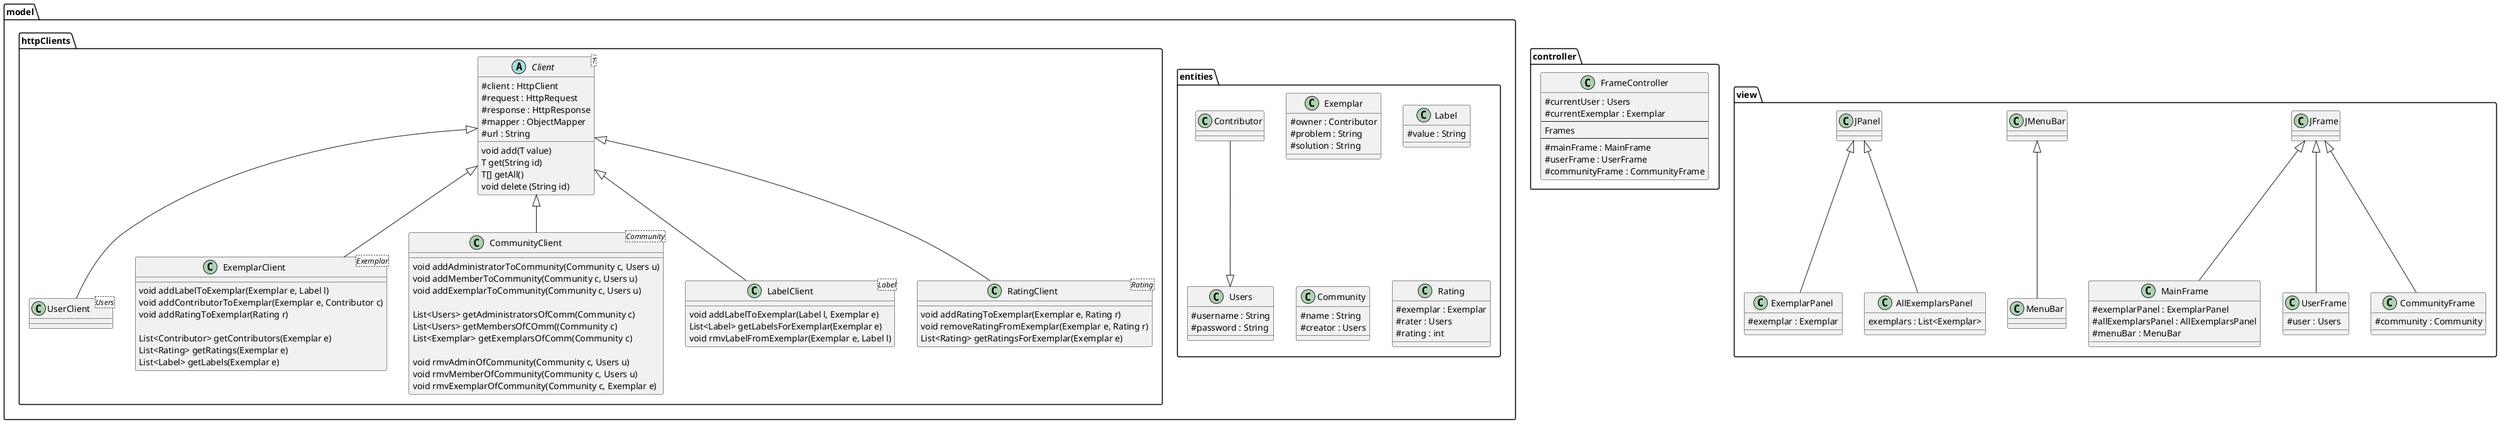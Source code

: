 @startuml
skinparam classAttributeIconSize 0
package controller{
class FrameController{
#currentUser : Users
#currentExemplar : Exemplar
--
Frames
--
#mainFrame : MainFrame
#userFrame : UserFrame
#communityFrame : CommunityFrame
}
}

package view{
class MainFrame extends JFrame{
#exemplarPanel : ExemplarPanel
#allExemplarsPanel : AllExemplarsPanel
#menuBar : MenuBar
}
class MenuBar extends JMenuBar{

}
class UserFrame extends JFrame{
#user : Users
}

class CommunityFrame extends JFrame{
#community : Community
}
class ExemplarPanel extends JPanel{
#exemplar : Exemplar
}
class AllExemplarsPanel extends JPanel{
exemplars : List<Exemplar>
}
}

package model{
package entities{

class Exemplar{
#owner : Contributor
#problem : String
#solution : String
}

class Users{
#username : String
#password : String
}

class Contributor{

}
Contributor --|> Users


class Label{
 #value : String
}


class Community{
#name : String
#creator : Users
}

class Rating{
#exemplar : Exemplar
#rater : Users
#rating : int
}
}
package httpClients{
abstract class Client<T>{
#client : HttpClient
#request : HttpRequest
#response : HttpResponse
#mapper : ObjectMapper
#url : String
void add(T value)
T get(String id)
T[] getAll()
void delete (String id)
}

class UserClient<Users> extends Client{
}
class ExemplarClient<Exemplar> extends Client{
void addLabelToExemplar(Exemplar e, Label l)
void addContributorToExemplar(Exemplar e, Contributor c)
void addRatingToExemplar(Rating r)

List<Contributor> getContributors(Exemplar e)
List<Rating> getRatings(Exemplar e)
List<Label> getLabels(Exemplar e)
}
class CommunityClient<Community> extends Client{
void addAdministratorToCommunity(Community c, Users u)
void addMemberToCommunity(Community c, Users u)
void addExemplarToCommunity(Community c, Users u)

List<Users> getAdministratorsOfComm(Community c)
List<Users> getMembersOfCOmm((Community c)
List<Exemplar> getExemplarsOfComm(Community c)

void rmvAdminOfCommunity(Community c, Users u)
void rmvMemberOfCommunity(Community c, Users u)
void rmvExemplarOfCommunity(Community c, Exemplar e)
}

class LabelClient<Label> extends Client{
void addLabelToExemplar(Label l, Exemplar e)
List<Label> getLabelsForExemplar(Exemplar e)
void rmvLabelFromExemplar(Exemplar e, Label l)
}

class RatingClient<Rating> extends Client{
void addRatingToExemplar(Exemplar e, Rating r)
void removeRatingFromExemplar(Exemplar e, Rating r)
List<Rating> getRatingsForExemplar(Exemplar e)
}
}
}
@enduml
